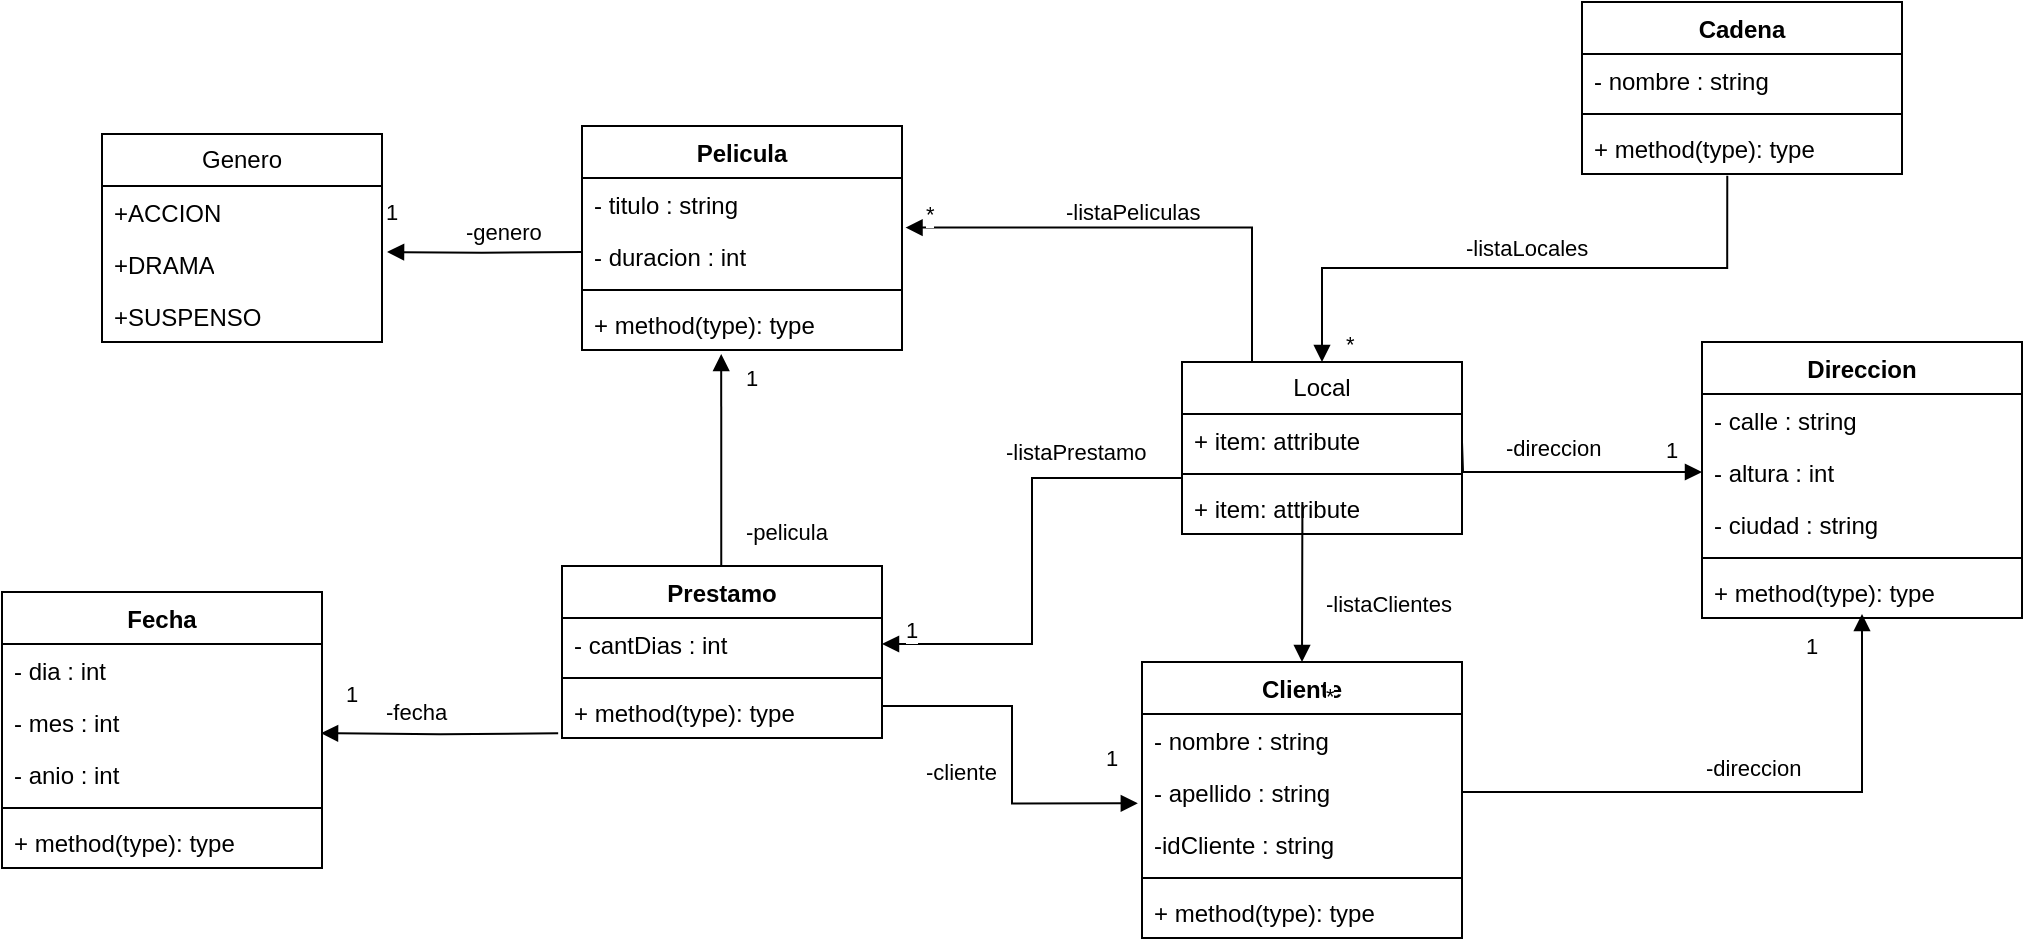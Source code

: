 <mxfile version="21.6.8" type="device">
  <diagram name="Página-1" id="GupAps-oPTvq4pcLR5Wl">
    <mxGraphModel dx="2261" dy="790" grid="1" gridSize="10" guides="1" tooltips="1" connect="1" arrows="1" fold="1" page="1" pageScale="1" pageWidth="827" pageHeight="1169" math="0" shadow="0">
      <root>
        <mxCell id="0" />
        <mxCell id="1" parent="0" />
        <mxCell id="gKgaz78mFhvEtdYLy91h-2" value="Cadena" style="swimlane;fontStyle=1;align=center;verticalAlign=top;childLayout=stackLayout;horizontal=1;startSize=26;horizontalStack=0;resizeParent=1;resizeParentMax=0;resizeLast=0;collapsible=1;marginBottom=0;whiteSpace=wrap;html=1;" vertex="1" parent="1">
          <mxGeometry x="400" y="8" width="160" height="86" as="geometry" />
        </mxCell>
        <mxCell id="gKgaz78mFhvEtdYLy91h-20" value="- nombre : string" style="text;strokeColor=none;fillColor=none;align=left;verticalAlign=top;spacingLeft=4;spacingRight=4;overflow=hidden;rotatable=0;points=[[0,0.5],[1,0.5]];portConstraint=eastwest;whiteSpace=wrap;html=1;" vertex="1" parent="gKgaz78mFhvEtdYLy91h-2">
          <mxGeometry y="26" width="160" height="26" as="geometry" />
        </mxCell>
        <mxCell id="gKgaz78mFhvEtdYLy91h-4" value="" style="line;strokeWidth=1;fillColor=none;align=left;verticalAlign=middle;spacingTop=-1;spacingLeft=3;spacingRight=3;rotatable=0;labelPosition=right;points=[];portConstraint=eastwest;strokeColor=inherit;" vertex="1" parent="gKgaz78mFhvEtdYLy91h-2">
          <mxGeometry y="52" width="160" height="8" as="geometry" />
        </mxCell>
        <mxCell id="gKgaz78mFhvEtdYLy91h-5" value="+ method(type): type" style="text;strokeColor=none;fillColor=none;align=left;verticalAlign=top;spacingLeft=4;spacingRight=4;overflow=hidden;rotatable=0;points=[[0,0.5],[1,0.5]];portConstraint=eastwest;whiteSpace=wrap;html=1;" vertex="1" parent="gKgaz78mFhvEtdYLy91h-2">
          <mxGeometry y="60" width="160" height="26" as="geometry" />
        </mxCell>
        <mxCell id="gKgaz78mFhvEtdYLy91h-6" value="Direccion" style="swimlane;fontStyle=1;align=center;verticalAlign=top;childLayout=stackLayout;horizontal=1;startSize=26;horizontalStack=0;resizeParent=1;resizeParentMax=0;resizeLast=0;collapsible=1;marginBottom=0;whiteSpace=wrap;html=1;" vertex="1" parent="1">
          <mxGeometry x="460" y="178" width="160" height="138" as="geometry" />
        </mxCell>
        <mxCell id="gKgaz78mFhvEtdYLy91h-7" value="- calle : string" style="text;strokeColor=none;fillColor=none;align=left;verticalAlign=top;spacingLeft=4;spacingRight=4;overflow=hidden;rotatable=0;points=[[0,0.5],[1,0.5]];portConstraint=eastwest;whiteSpace=wrap;html=1;" vertex="1" parent="gKgaz78mFhvEtdYLy91h-6">
          <mxGeometry y="26" width="160" height="26" as="geometry" />
        </mxCell>
        <mxCell id="gKgaz78mFhvEtdYLy91h-10" value="- altura : int" style="text;strokeColor=none;fillColor=none;align=left;verticalAlign=top;spacingLeft=4;spacingRight=4;overflow=hidden;rotatable=0;points=[[0,0.5],[1,0.5]];portConstraint=eastwest;whiteSpace=wrap;html=1;" vertex="1" parent="gKgaz78mFhvEtdYLy91h-6">
          <mxGeometry y="52" width="160" height="26" as="geometry" />
        </mxCell>
        <mxCell id="gKgaz78mFhvEtdYLy91h-12" value="- ciudad : string" style="text;strokeColor=none;fillColor=none;align=left;verticalAlign=top;spacingLeft=4;spacingRight=4;overflow=hidden;rotatable=0;points=[[0,0.5],[1,0.5]];portConstraint=eastwest;whiteSpace=wrap;html=1;" vertex="1" parent="gKgaz78mFhvEtdYLy91h-6">
          <mxGeometry y="78" width="160" height="26" as="geometry" />
        </mxCell>
        <mxCell id="gKgaz78mFhvEtdYLy91h-8" value="" style="line;strokeWidth=1;fillColor=none;align=left;verticalAlign=middle;spacingTop=-1;spacingLeft=3;spacingRight=3;rotatable=0;labelPosition=right;points=[];portConstraint=eastwest;strokeColor=inherit;" vertex="1" parent="gKgaz78mFhvEtdYLy91h-6">
          <mxGeometry y="104" width="160" height="8" as="geometry" />
        </mxCell>
        <mxCell id="gKgaz78mFhvEtdYLy91h-9" value="+ method(type): type" style="text;strokeColor=none;fillColor=none;align=left;verticalAlign=top;spacingLeft=4;spacingRight=4;overflow=hidden;rotatable=0;points=[[0,0.5],[1,0.5]];portConstraint=eastwest;whiteSpace=wrap;html=1;" vertex="1" parent="gKgaz78mFhvEtdYLy91h-6">
          <mxGeometry y="112" width="160" height="26" as="geometry" />
        </mxCell>
        <mxCell id="gKgaz78mFhvEtdYLy91h-14" value="Cliente" style="swimlane;fontStyle=1;align=center;verticalAlign=top;childLayout=stackLayout;horizontal=1;startSize=26;horizontalStack=0;resizeParent=1;resizeParentMax=0;resizeLast=0;collapsible=1;marginBottom=0;whiteSpace=wrap;html=1;" vertex="1" parent="1">
          <mxGeometry x="180" y="338" width="160" height="138" as="geometry" />
        </mxCell>
        <mxCell id="gKgaz78mFhvEtdYLy91h-15" value="- nombre : string" style="text;strokeColor=none;fillColor=none;align=left;verticalAlign=top;spacingLeft=4;spacingRight=4;overflow=hidden;rotatable=0;points=[[0,0.5],[1,0.5]];portConstraint=eastwest;whiteSpace=wrap;html=1;" vertex="1" parent="gKgaz78mFhvEtdYLy91h-14">
          <mxGeometry y="26" width="160" height="26" as="geometry" />
        </mxCell>
        <mxCell id="gKgaz78mFhvEtdYLy91h-18" value="- apellido : string" style="text;strokeColor=none;fillColor=none;align=left;verticalAlign=top;spacingLeft=4;spacingRight=4;overflow=hidden;rotatable=0;points=[[0,0.5],[1,0.5]];portConstraint=eastwest;whiteSpace=wrap;html=1;" vertex="1" parent="gKgaz78mFhvEtdYLy91h-14">
          <mxGeometry y="52" width="160" height="26" as="geometry" />
        </mxCell>
        <mxCell id="gKgaz78mFhvEtdYLy91h-19" value="-idCliente : string" style="text;strokeColor=none;fillColor=none;align=left;verticalAlign=top;spacingLeft=4;spacingRight=4;overflow=hidden;rotatable=0;points=[[0,0.5],[1,0.5]];portConstraint=eastwest;whiteSpace=wrap;html=1;" vertex="1" parent="gKgaz78mFhvEtdYLy91h-14">
          <mxGeometry y="78" width="160" height="26" as="geometry" />
        </mxCell>
        <mxCell id="gKgaz78mFhvEtdYLy91h-16" value="" style="line;strokeWidth=1;fillColor=none;align=left;verticalAlign=middle;spacingTop=-1;spacingLeft=3;spacingRight=3;rotatable=0;labelPosition=right;points=[];portConstraint=eastwest;strokeColor=inherit;" vertex="1" parent="gKgaz78mFhvEtdYLy91h-14">
          <mxGeometry y="104" width="160" height="8" as="geometry" />
        </mxCell>
        <mxCell id="gKgaz78mFhvEtdYLy91h-17" value="+ method(type): type" style="text;strokeColor=none;fillColor=none;align=left;verticalAlign=top;spacingLeft=4;spacingRight=4;overflow=hidden;rotatable=0;points=[[0,0.5],[1,0.5]];portConstraint=eastwest;whiteSpace=wrap;html=1;" vertex="1" parent="gKgaz78mFhvEtdYLy91h-14">
          <mxGeometry y="112" width="160" height="26" as="geometry" />
        </mxCell>
        <mxCell id="gKgaz78mFhvEtdYLy91h-21" value="Local" style="swimlane;fontStyle=0;childLayout=stackLayout;horizontal=1;startSize=26;fillColor=none;horizontalStack=0;resizeParent=1;resizeParentMax=0;resizeLast=0;collapsible=1;marginBottom=0;whiteSpace=wrap;html=1;" vertex="1" parent="1">
          <mxGeometry x="200" y="188" width="140" height="86" as="geometry" />
        </mxCell>
        <mxCell id="gKgaz78mFhvEtdYLy91h-84" value="+ item: attribute" style="text;strokeColor=none;fillColor=none;align=left;verticalAlign=top;spacingLeft=4;spacingRight=4;overflow=hidden;rotatable=0;points=[[0,0.5],[1,0.5]];portConstraint=eastwest;whiteSpace=wrap;html=1;" vertex="1" parent="gKgaz78mFhvEtdYLy91h-21">
          <mxGeometry y="26" width="140" height="26" as="geometry" />
        </mxCell>
        <mxCell id="gKgaz78mFhvEtdYLy91h-59" value="" style="line;strokeWidth=1;fillColor=none;align=left;verticalAlign=middle;spacingTop=-1;spacingLeft=3;spacingRight=3;rotatable=0;labelPosition=right;points=[];portConstraint=eastwest;strokeColor=inherit;" vertex="1" parent="gKgaz78mFhvEtdYLy91h-21">
          <mxGeometry y="52" width="140" height="8" as="geometry" />
        </mxCell>
        <mxCell id="gKgaz78mFhvEtdYLy91h-60" value="+ item: attribute" style="text;strokeColor=none;fillColor=none;align=left;verticalAlign=top;spacingLeft=4;spacingRight=4;overflow=hidden;rotatable=0;points=[[0,0.5],[1,0.5]];portConstraint=eastwest;whiteSpace=wrap;html=1;" vertex="1" parent="gKgaz78mFhvEtdYLy91h-21">
          <mxGeometry y="60" width="140" height="26" as="geometry" />
        </mxCell>
        <mxCell id="gKgaz78mFhvEtdYLy91h-26" value="Pelicula" style="swimlane;fontStyle=1;align=center;verticalAlign=top;childLayout=stackLayout;horizontal=1;startSize=26;horizontalStack=0;resizeParent=1;resizeParentMax=0;resizeLast=0;collapsible=1;marginBottom=0;whiteSpace=wrap;html=1;" vertex="1" parent="1">
          <mxGeometry x="-100" y="70" width="160" height="112" as="geometry" />
        </mxCell>
        <mxCell id="gKgaz78mFhvEtdYLy91h-27" value="- titulo : string" style="text;strokeColor=none;fillColor=none;align=left;verticalAlign=top;spacingLeft=4;spacingRight=4;overflow=hidden;rotatable=0;points=[[0,0.5],[1,0.5]];portConstraint=eastwest;whiteSpace=wrap;html=1;" vertex="1" parent="gKgaz78mFhvEtdYLy91h-26">
          <mxGeometry y="26" width="160" height="26" as="geometry" />
        </mxCell>
        <mxCell id="gKgaz78mFhvEtdYLy91h-31" value="- duracion : int" style="text;strokeColor=none;fillColor=none;align=left;verticalAlign=top;spacingLeft=4;spacingRight=4;overflow=hidden;rotatable=0;points=[[0,0.5],[1,0.5]];portConstraint=eastwest;whiteSpace=wrap;html=1;" vertex="1" parent="gKgaz78mFhvEtdYLy91h-26">
          <mxGeometry y="52" width="160" height="26" as="geometry" />
        </mxCell>
        <mxCell id="gKgaz78mFhvEtdYLy91h-28" value="" style="line;strokeWidth=1;fillColor=none;align=left;verticalAlign=middle;spacingTop=-1;spacingLeft=3;spacingRight=3;rotatable=0;labelPosition=right;points=[];portConstraint=eastwest;strokeColor=inherit;" vertex="1" parent="gKgaz78mFhvEtdYLy91h-26">
          <mxGeometry y="78" width="160" height="8" as="geometry" />
        </mxCell>
        <mxCell id="gKgaz78mFhvEtdYLy91h-29" value="+ method(type): type" style="text;strokeColor=none;fillColor=none;align=left;verticalAlign=top;spacingLeft=4;spacingRight=4;overflow=hidden;rotatable=0;points=[[0,0.5],[1,0.5]];portConstraint=eastwest;whiteSpace=wrap;html=1;" vertex="1" parent="gKgaz78mFhvEtdYLy91h-26">
          <mxGeometry y="86" width="160" height="26" as="geometry" />
        </mxCell>
        <mxCell id="gKgaz78mFhvEtdYLy91h-32" value="Fecha" style="swimlane;fontStyle=1;align=center;verticalAlign=top;childLayout=stackLayout;horizontal=1;startSize=26;horizontalStack=0;resizeParent=1;resizeParentMax=0;resizeLast=0;collapsible=1;marginBottom=0;whiteSpace=wrap;html=1;" vertex="1" parent="1">
          <mxGeometry x="-390" y="303" width="160" height="138" as="geometry" />
        </mxCell>
        <mxCell id="gKgaz78mFhvEtdYLy91h-33" value="- dia : int" style="text;strokeColor=none;fillColor=none;align=left;verticalAlign=top;spacingLeft=4;spacingRight=4;overflow=hidden;rotatable=0;points=[[0,0.5],[1,0.5]];portConstraint=eastwest;whiteSpace=wrap;html=1;" vertex="1" parent="gKgaz78mFhvEtdYLy91h-32">
          <mxGeometry y="26" width="160" height="26" as="geometry" />
        </mxCell>
        <mxCell id="gKgaz78mFhvEtdYLy91h-36" value="- mes : int" style="text;strokeColor=none;fillColor=none;align=left;verticalAlign=top;spacingLeft=4;spacingRight=4;overflow=hidden;rotatable=0;points=[[0,0.5],[1,0.5]];portConstraint=eastwest;whiteSpace=wrap;html=1;" vertex="1" parent="gKgaz78mFhvEtdYLy91h-32">
          <mxGeometry y="52" width="160" height="26" as="geometry" />
        </mxCell>
        <mxCell id="gKgaz78mFhvEtdYLy91h-37" value="- anio : int" style="text;strokeColor=none;fillColor=none;align=left;verticalAlign=top;spacingLeft=4;spacingRight=4;overflow=hidden;rotatable=0;points=[[0,0.5],[1,0.5]];portConstraint=eastwest;whiteSpace=wrap;html=1;" vertex="1" parent="gKgaz78mFhvEtdYLy91h-32">
          <mxGeometry y="78" width="160" height="26" as="geometry" />
        </mxCell>
        <mxCell id="gKgaz78mFhvEtdYLy91h-34" value="" style="line;strokeWidth=1;fillColor=none;align=left;verticalAlign=middle;spacingTop=-1;spacingLeft=3;spacingRight=3;rotatable=0;labelPosition=right;points=[];portConstraint=eastwest;strokeColor=inherit;" vertex="1" parent="gKgaz78mFhvEtdYLy91h-32">
          <mxGeometry y="104" width="160" height="8" as="geometry" />
        </mxCell>
        <mxCell id="gKgaz78mFhvEtdYLy91h-35" value="+ method(type): type" style="text;strokeColor=none;fillColor=none;align=left;verticalAlign=top;spacingLeft=4;spacingRight=4;overflow=hidden;rotatable=0;points=[[0,0.5],[1,0.5]];portConstraint=eastwest;whiteSpace=wrap;html=1;" vertex="1" parent="gKgaz78mFhvEtdYLy91h-32">
          <mxGeometry y="112" width="160" height="26" as="geometry" />
        </mxCell>
        <mxCell id="gKgaz78mFhvEtdYLy91h-42" value="Prestamo" style="swimlane;fontStyle=1;align=center;verticalAlign=top;childLayout=stackLayout;horizontal=1;startSize=26;horizontalStack=0;resizeParent=1;resizeParentMax=0;resizeLast=0;collapsible=1;marginBottom=0;whiteSpace=wrap;html=1;" vertex="1" parent="1">
          <mxGeometry x="-110" y="290" width="160" height="86" as="geometry" />
        </mxCell>
        <mxCell id="gKgaz78mFhvEtdYLy91h-48" value="- cantDias : int" style="text;strokeColor=none;fillColor=none;align=left;verticalAlign=top;spacingLeft=4;spacingRight=4;overflow=hidden;rotatable=0;points=[[0,0.5],[1,0.5]];portConstraint=eastwest;whiteSpace=wrap;html=1;" vertex="1" parent="gKgaz78mFhvEtdYLy91h-42">
          <mxGeometry y="26" width="160" height="26" as="geometry" />
        </mxCell>
        <mxCell id="gKgaz78mFhvEtdYLy91h-44" value="" style="line;strokeWidth=1;fillColor=none;align=left;verticalAlign=middle;spacingTop=-1;spacingLeft=3;spacingRight=3;rotatable=0;labelPosition=right;points=[];portConstraint=eastwest;strokeColor=inherit;" vertex="1" parent="gKgaz78mFhvEtdYLy91h-42">
          <mxGeometry y="52" width="160" height="8" as="geometry" />
        </mxCell>
        <mxCell id="gKgaz78mFhvEtdYLy91h-45" value="+ method(type): type" style="text;strokeColor=none;fillColor=none;align=left;verticalAlign=top;spacingLeft=4;spacingRight=4;overflow=hidden;rotatable=0;points=[[0,0.5],[1,0.5]];portConstraint=eastwest;whiteSpace=wrap;html=1;" vertex="1" parent="gKgaz78mFhvEtdYLy91h-42">
          <mxGeometry y="60" width="160" height="26" as="geometry" />
        </mxCell>
        <mxCell id="gKgaz78mFhvEtdYLy91h-49" value="Genero" style="swimlane;fontStyle=0;childLayout=stackLayout;horizontal=1;startSize=26;fillColor=none;horizontalStack=0;resizeParent=1;resizeParentMax=0;resizeLast=0;collapsible=1;marginBottom=0;whiteSpace=wrap;html=1;" vertex="1" parent="1">
          <mxGeometry x="-340" y="74" width="140" height="104" as="geometry" />
        </mxCell>
        <mxCell id="gKgaz78mFhvEtdYLy91h-50" value="+ACCION" style="text;strokeColor=none;fillColor=none;align=left;verticalAlign=top;spacingLeft=4;spacingRight=4;overflow=hidden;rotatable=0;points=[[0,0.5],[1,0.5]];portConstraint=eastwest;whiteSpace=wrap;html=1;" vertex="1" parent="gKgaz78mFhvEtdYLy91h-49">
          <mxGeometry y="26" width="140" height="26" as="geometry" />
        </mxCell>
        <mxCell id="gKgaz78mFhvEtdYLy91h-51" value="+DRAMA" style="text;strokeColor=none;fillColor=none;align=left;verticalAlign=top;spacingLeft=4;spacingRight=4;overflow=hidden;rotatable=0;points=[[0,0.5],[1,0.5]];portConstraint=eastwest;whiteSpace=wrap;html=1;" vertex="1" parent="gKgaz78mFhvEtdYLy91h-49">
          <mxGeometry y="52" width="140" height="26" as="geometry" />
        </mxCell>
        <mxCell id="gKgaz78mFhvEtdYLy91h-52" value="+SUSPENSO" style="text;strokeColor=none;fillColor=none;align=left;verticalAlign=top;spacingLeft=4;spacingRight=4;overflow=hidden;rotatable=0;points=[[0,0.5],[1,0.5]];portConstraint=eastwest;whiteSpace=wrap;html=1;" vertex="1" parent="gKgaz78mFhvEtdYLy91h-49">
          <mxGeometry y="78" width="140" height="26" as="geometry" />
        </mxCell>
        <mxCell id="gKgaz78mFhvEtdYLy91h-57" value="-direccion" style="endArrow=block;endFill=1;html=1;edgeStyle=orthogonalEdgeStyle;align=left;verticalAlign=top;rounded=0;" edge="1" parent="1" target="gKgaz78mFhvEtdYLy91h-10">
          <mxGeometry x="-1" y="22" relative="1" as="geometry">
            <mxPoint x="340" y="228" as="sourcePoint" />
            <mxPoint x="500" y="228" as="targetPoint" />
            <mxPoint x="-2" y="-9" as="offset" />
          </mxGeometry>
        </mxCell>
        <mxCell id="gKgaz78mFhvEtdYLy91h-58" value="1" style="edgeLabel;resizable=0;html=1;align=left;verticalAlign=bottom;" connectable="0" vertex="1" parent="gKgaz78mFhvEtdYLy91h-57">
          <mxGeometry x="-1" relative="1" as="geometry">
            <mxPoint x="100" y="12" as="offset" />
          </mxGeometry>
        </mxCell>
        <mxCell id="gKgaz78mFhvEtdYLy91h-62" value="-listaLocales" style="endArrow=block;endFill=1;html=1;edgeStyle=orthogonalEdgeStyle;align=left;verticalAlign=top;rounded=0;exitX=0.454;exitY=1.033;exitDx=0;exitDy=0;exitPerimeter=0;entryX=0.5;entryY=0;entryDx=0;entryDy=0;" edge="1" parent="1" source="gKgaz78mFhvEtdYLy91h-5" target="gKgaz78mFhvEtdYLy91h-21">
          <mxGeometry x="0.209" y="-23" relative="1" as="geometry">
            <mxPoint x="470" y="118" as="sourcePoint" />
            <mxPoint x="630" y="118" as="targetPoint" />
            <mxPoint as="offset" />
          </mxGeometry>
        </mxCell>
        <mxCell id="gKgaz78mFhvEtdYLy91h-63" value="*" style="edgeLabel;resizable=0;html=1;align=left;verticalAlign=bottom;" connectable="0" vertex="1" parent="gKgaz78mFhvEtdYLy91h-62">
          <mxGeometry x="-1" relative="1" as="geometry">
            <mxPoint x="-193" y="93" as="offset" />
          </mxGeometry>
        </mxCell>
        <mxCell id="gKgaz78mFhvEtdYLy91h-65" value="-listaClientes" style="endArrow=block;endFill=1;html=1;edgeStyle=orthogonalEdgeStyle;align=left;verticalAlign=top;rounded=0;entryX=0.5;entryY=0;entryDx=0;entryDy=0;exitX=0.43;exitY=0.998;exitDx=0;exitDy=0;exitPerimeter=0;" edge="1" parent="1" source="gKgaz78mFhvEtdYLy91h-60" target="gKgaz78mFhvEtdYLy91h-14">
          <mxGeometry x="0.111" y="10" relative="1" as="geometry">
            <mxPoint x="260" y="278" as="sourcePoint" />
            <mxPoint x="430" y="298" as="targetPoint" />
            <Array as="points">
              <mxPoint x="260" y="258" />
            </Array>
            <mxPoint as="offset" />
          </mxGeometry>
        </mxCell>
        <mxCell id="gKgaz78mFhvEtdYLy91h-66" value="*" style="edgeLabel;resizable=0;html=1;align=left;verticalAlign=bottom;" connectable="0" vertex="1" parent="gKgaz78mFhvEtdYLy91h-65">
          <mxGeometry x="-1" relative="1" as="geometry">
            <mxPoint x="10" y="90" as="offset" />
          </mxGeometry>
        </mxCell>
        <mxCell id="gKgaz78mFhvEtdYLy91h-67" value="-direccion" style="endArrow=block;endFill=1;html=1;edgeStyle=orthogonalEdgeStyle;align=left;verticalAlign=top;rounded=0;exitX=1;exitY=0.5;exitDx=0;exitDy=0;entryX=0.503;entryY=0.923;entryDx=0;entryDy=0;entryPerimeter=0;" edge="1" parent="1" source="gKgaz78mFhvEtdYLy91h-18" target="gKgaz78mFhvEtdYLy91h-9">
          <mxGeometry x="-0.171" y="25" relative="1" as="geometry">
            <mxPoint x="360" y="406.66" as="sourcePoint" />
            <mxPoint x="540" y="318" as="targetPoint" />
            <Array as="points">
              <mxPoint x="540" y="403" />
              <mxPoint x="540" y="314" />
            </Array>
            <mxPoint as="offset" />
          </mxGeometry>
        </mxCell>
        <mxCell id="gKgaz78mFhvEtdYLy91h-68" value="1" style="edgeLabel;resizable=0;html=1;align=left;verticalAlign=bottom;" connectable="0" vertex="1" parent="gKgaz78mFhvEtdYLy91h-67">
          <mxGeometry x="-1" relative="1" as="geometry">
            <mxPoint x="170" y="-65" as="offset" />
          </mxGeometry>
        </mxCell>
        <mxCell id="gKgaz78mFhvEtdYLy91h-71" value="-listaPeliculas" style="endArrow=block;endFill=1;html=1;edgeStyle=orthogonalEdgeStyle;align=left;verticalAlign=top;rounded=0;exitX=0.25;exitY=0;exitDx=0;exitDy=0;entryX=1.011;entryY=0.954;entryDx=0;entryDy=0;entryPerimeter=0;" edge="1" parent="1" source="gKgaz78mFhvEtdYLy91h-21" target="gKgaz78mFhvEtdYLy91h-27">
          <mxGeometry x="0.349" y="-21" relative="1" as="geometry">
            <mxPoint x="160" y="50" as="sourcePoint" />
            <mxPoint x="320" y="50" as="targetPoint" />
            <mxPoint as="offset" />
          </mxGeometry>
        </mxCell>
        <mxCell id="gKgaz78mFhvEtdYLy91h-72" value="*" style="edgeLabel;resizable=0;html=1;align=left;verticalAlign=bottom;" connectable="0" vertex="1" parent="gKgaz78mFhvEtdYLy91h-71">
          <mxGeometry x="-1" relative="1" as="geometry">
            <mxPoint x="-165" y="-66" as="offset" />
          </mxGeometry>
        </mxCell>
        <mxCell id="gKgaz78mFhvEtdYLy91h-73" value="-genero" style="endArrow=block;endFill=1;html=1;edgeStyle=orthogonalEdgeStyle;align=left;verticalAlign=top;rounded=0;exitX=0;exitY=0.421;exitDx=0;exitDy=0;entryX=1.018;entryY=0.269;entryDx=0;entryDy=0;entryPerimeter=0;exitPerimeter=0;" edge="1" parent="1" target="gKgaz78mFhvEtdYLy91h-51">
          <mxGeometry x="0.234" y="-23" relative="1" as="geometry">
            <mxPoint x="-100" y="132.946" as="sourcePoint" />
            <mxPoint y="260" as="targetPoint" />
            <mxPoint as="offset" />
          </mxGeometry>
        </mxCell>
        <mxCell id="gKgaz78mFhvEtdYLy91h-74" value="1" style="edgeLabel;resizable=0;html=1;align=left;verticalAlign=bottom;" connectable="0" vertex="1" parent="gKgaz78mFhvEtdYLy91h-73">
          <mxGeometry x="-1" relative="1" as="geometry">
            <mxPoint x="-100" y="-11" as="offset" />
          </mxGeometry>
        </mxCell>
        <mxCell id="gKgaz78mFhvEtdYLy91h-75" value="-fecha" style="endArrow=block;endFill=1;html=1;edgeStyle=orthogonalEdgeStyle;align=left;verticalAlign=top;rounded=0;entryX=0.997;entryY=0.716;entryDx=0;entryDy=0;entryPerimeter=0;exitX=-0.012;exitY=0.216;exitDx=0;exitDy=0;exitPerimeter=0;" edge="1" parent="1" target="gKgaz78mFhvEtdYLy91h-36">
          <mxGeometry x="0.483" y="-24" relative="1" as="geometry">
            <mxPoint x="-111.92" y="373.616" as="sourcePoint" />
            <mxPoint x="-90" y="380" as="targetPoint" />
            <mxPoint as="offset" />
          </mxGeometry>
        </mxCell>
        <mxCell id="gKgaz78mFhvEtdYLy91h-76" value="1" style="edgeLabel;resizable=0;html=1;align=left;verticalAlign=bottom;" connectable="0" vertex="1" parent="gKgaz78mFhvEtdYLy91h-75">
          <mxGeometry x="-1" relative="1" as="geometry">
            <mxPoint x="-108" y="-11" as="offset" />
          </mxGeometry>
        </mxCell>
        <mxCell id="gKgaz78mFhvEtdYLy91h-77" value="-pelicula" style="endArrow=block;endFill=1;html=1;edgeStyle=orthogonalEdgeStyle;align=left;verticalAlign=top;rounded=0;exitX=0.5;exitY=0;exitDx=0;exitDy=0;entryX=0.442;entryY=1.077;entryDx=0;entryDy=0;entryPerimeter=0;" edge="1" parent="1">
          <mxGeometry x="-0.439" y="-10" relative="1" as="geometry">
            <mxPoint x="-30.36" y="290" as="sourcePoint" />
            <mxPoint x="-29.64" y="184.002" as="targetPoint" />
            <Array as="points">
              <mxPoint x="-30.36" y="184" />
            </Array>
            <mxPoint as="offset" />
          </mxGeometry>
        </mxCell>
        <mxCell id="gKgaz78mFhvEtdYLy91h-78" value="1" style="edgeLabel;resizable=0;html=1;align=left;verticalAlign=bottom;" connectable="0" vertex="1" parent="gKgaz78mFhvEtdYLy91h-77">
          <mxGeometry x="-1" relative="1" as="geometry">
            <mxPoint x="10" y="-86" as="offset" />
          </mxGeometry>
        </mxCell>
        <mxCell id="gKgaz78mFhvEtdYLy91h-79" value="-cliente" style="endArrow=block;endFill=1;html=1;edgeStyle=orthogonalEdgeStyle;align=left;verticalAlign=top;rounded=0;exitX=1;exitY=0.5;exitDx=0;exitDy=0;entryX=-0.013;entryY=0.718;entryDx=0;entryDy=0;entryPerimeter=0;" edge="1" parent="1" source="gKgaz78mFhvEtdYLy91h-48" target="gKgaz78mFhvEtdYLy91h-18">
          <mxGeometry x="-0.508" y="-20" relative="1" as="geometry">
            <mxPoint y="500" as="sourcePoint" />
            <mxPoint x="160" y="500" as="targetPoint" />
            <Array as="points">
              <mxPoint x="50" y="360" />
              <mxPoint x="115" y="360" />
              <mxPoint x="115" y="409" />
            </Array>
            <mxPoint as="offset" />
          </mxGeometry>
        </mxCell>
        <mxCell id="gKgaz78mFhvEtdYLy91h-80" value="1" style="edgeLabel;resizable=0;html=1;align=left;verticalAlign=bottom;" connectable="0" vertex="1" parent="gKgaz78mFhvEtdYLy91h-79">
          <mxGeometry x="-1" relative="1" as="geometry">
            <mxPoint x="110" y="65" as="offset" />
          </mxGeometry>
        </mxCell>
        <mxCell id="gKgaz78mFhvEtdYLy91h-81" value="-listaPrestamo" style="endArrow=block;endFill=1;html=1;edgeStyle=orthogonalEdgeStyle;align=left;verticalAlign=top;rounded=0;exitX=0;exitY=0.75;exitDx=0;exitDy=0;exitPerimeter=0;entryX=1;entryY=0.5;entryDx=0;entryDy=0;" edge="1" parent="1" source="gKgaz78mFhvEtdYLy91h-59" target="gKgaz78mFhvEtdYLy91h-48">
          <mxGeometry x="-0.356" y="-30" relative="1" as="geometry">
            <mxPoint x="50" y="217.83" as="sourcePoint" />
            <mxPoint x="60" y="340" as="targetPoint" />
            <mxPoint x="15" y="-26" as="offset" />
          </mxGeometry>
        </mxCell>
        <mxCell id="gKgaz78mFhvEtdYLy91h-82" value="1" style="edgeLabel;resizable=0;html=1;align=left;verticalAlign=bottom;" connectable="0" vertex="1" parent="gKgaz78mFhvEtdYLy91h-81">
          <mxGeometry x="-1" relative="1" as="geometry">
            <mxPoint x="-140" y="84" as="offset" />
          </mxGeometry>
        </mxCell>
      </root>
    </mxGraphModel>
  </diagram>
</mxfile>
